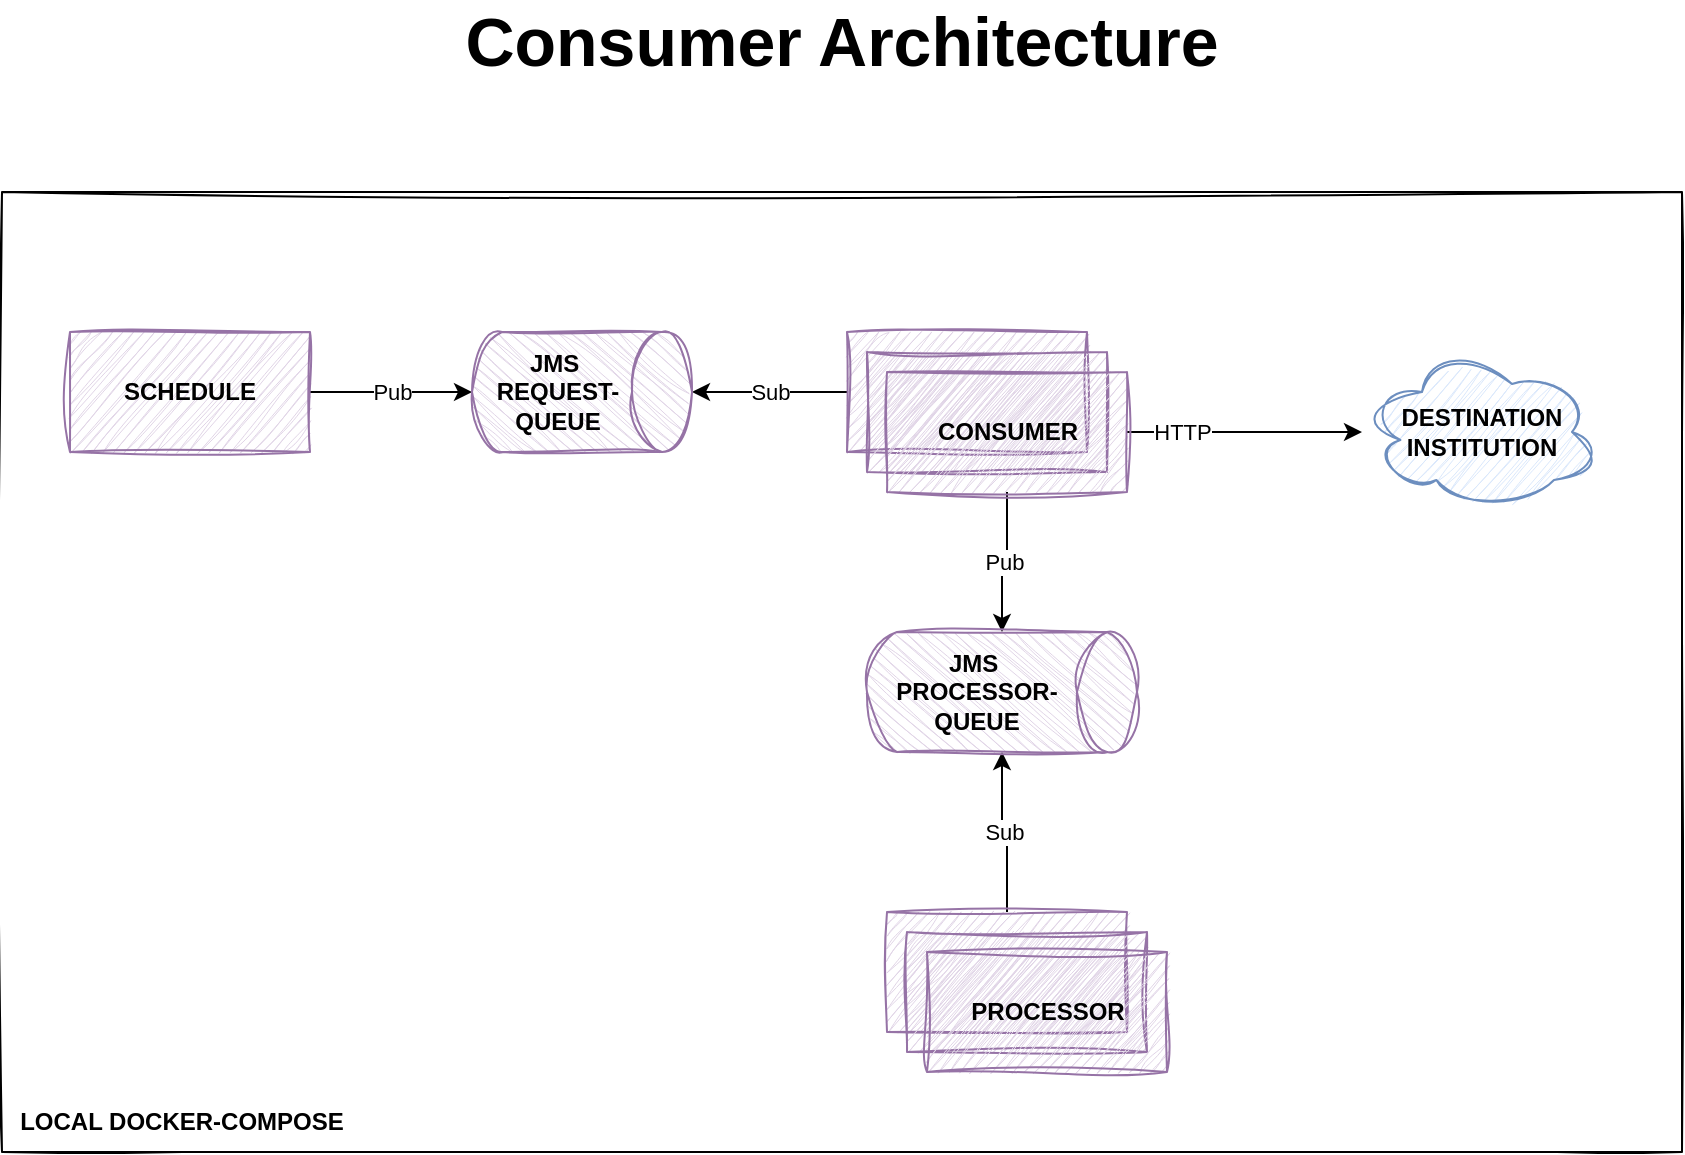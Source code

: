 <mxfile version="21.5.0" type="device" pages="2">
  <diagram name="Solution Diagram" id="KjHruUuFicPjJjsPckbl">
    <mxGraphModel dx="2358" dy="861" grid="1" gridSize="10" guides="1" tooltips="1" connect="1" arrows="1" fold="1" page="1" pageScale="1" pageWidth="827" pageHeight="1169" math="0" shadow="0">
      <root>
        <mxCell id="f6X1YWBZDQnpe002tcbw-0" />
        <mxCell id="f6X1YWBZDQnpe002tcbw-1" parent="f6X1YWBZDQnpe002tcbw-0" />
        <mxCell id="f6X1YWBZDQnpe002tcbw-3" value="" style="rounded=0;whiteSpace=wrap;html=1;sketch=1;curveFitting=1;jiggle=2;" parent="f6X1YWBZDQnpe002tcbw-1" vertex="1">
          <mxGeometry x="40" y="160" width="840" height="480" as="geometry" />
        </mxCell>
        <mxCell id="dtAKmjQFMWXt57mnTUZf-1" value="Pub" style="edgeStyle=orthogonalEdgeStyle;rounded=0;orthogonalLoop=1;jettySize=auto;html=1;" parent="f6X1YWBZDQnpe002tcbw-1" source="f6X1YWBZDQnpe002tcbw-6" target="dtAKmjQFMWXt57mnTUZf-0" edge="1">
          <mxGeometry relative="1" as="geometry" />
        </mxCell>
        <mxCell id="f6X1YWBZDQnpe002tcbw-6" value="SCHEDULE" style="rounded=0;whiteSpace=wrap;html=1;sketch=1;curveFitting=1;jiggle=2;fillColor=#e1d5e7;strokeColor=#9673a6;fontStyle=1" parent="f6X1YWBZDQnpe002tcbw-1" vertex="1">
          <mxGeometry x="74" y="230" width="120" height="60" as="geometry" />
        </mxCell>
        <mxCell id="dtAKmjQFMWXt57mnTUZf-2" value="Sub" style="edgeStyle=orthogonalEdgeStyle;rounded=0;orthogonalLoop=1;jettySize=auto;html=1;exitX=0;exitY=0.5;exitDx=0;exitDy=0;" parent="f6X1YWBZDQnpe002tcbw-1" source="f6X1YWBZDQnpe002tcbw-7" target="dtAKmjQFMWXt57mnTUZf-0" edge="1">
          <mxGeometry relative="1" as="geometry" />
        </mxCell>
        <mxCell id="f6X1YWBZDQnpe002tcbw-7" value="" style="rounded=0;whiteSpace=wrap;html=1;sketch=1;curveFitting=1;jiggle=2;fillColor=#e1d5e7;strokeColor=#9673a6;" parent="f6X1YWBZDQnpe002tcbw-1" vertex="1">
          <mxGeometry x="462.5" y="230" width="120" height="60" as="geometry" />
        </mxCell>
        <mxCell id="f6X1YWBZDQnpe002tcbw-8" value="" style="rounded=0;whiteSpace=wrap;html=1;sketch=1;curveFitting=1;jiggle=2;fillColor=#e1d5e7;strokeColor=#9673a6;" parent="f6X1YWBZDQnpe002tcbw-1" vertex="1">
          <mxGeometry x="472.5" y="240" width="120" height="60" as="geometry" />
        </mxCell>
        <mxCell id="jl0i_Gg1Vf_ELbqKLtZG-1" value="Pub" style="edgeStyle=orthogonalEdgeStyle;rounded=0;orthogonalLoop=1;jettySize=auto;html=1;" parent="f6X1YWBZDQnpe002tcbw-1" source="f6X1YWBZDQnpe002tcbw-19" target="jl0i_Gg1Vf_ELbqKLtZG-0" edge="1">
          <mxGeometry relative="1" as="geometry" />
        </mxCell>
        <mxCell id="jl0i_Gg1Vf_ELbqKLtZG-3" style="edgeStyle=orthogonalEdgeStyle;rounded=0;orthogonalLoop=1;jettySize=auto;html=1;exitX=1;exitY=0.5;exitDx=0;exitDy=0;" parent="f6X1YWBZDQnpe002tcbw-1" source="f6X1YWBZDQnpe002tcbw-19" target="f6X1YWBZDQnpe002tcbw-24" edge="1">
          <mxGeometry relative="1" as="geometry" />
        </mxCell>
        <mxCell id="jl0i_Gg1Vf_ELbqKLtZG-4" value="HTTP" style="edgeLabel;html=1;align=center;verticalAlign=middle;resizable=0;points=[];" parent="jl0i_Gg1Vf_ELbqKLtZG-3" vertex="1" connectable="0">
          <mxGeometry x="-0.324" y="-1" relative="1" as="geometry">
            <mxPoint x="-12" y="-1" as="offset" />
          </mxGeometry>
        </mxCell>
        <mxCell id="f6X1YWBZDQnpe002tcbw-19" value="CONSUMER" style="rounded=0;whiteSpace=wrap;html=1;sketch=1;curveFitting=1;jiggle=2;fillColor=#e1d5e7;strokeColor=#9673a6;fontStyle=1" parent="f6X1YWBZDQnpe002tcbw-1" vertex="1">
          <mxGeometry x="482.5" y="250" width="120" height="60" as="geometry" />
        </mxCell>
        <mxCell id="jl0i_Gg1Vf_ELbqKLtZG-2" value="Sub" style="edgeStyle=orthogonalEdgeStyle;rounded=0;orthogonalLoop=1;jettySize=auto;html=1;entryX=1;entryY=0.5;entryDx=0;entryDy=0;entryPerimeter=0;" parent="f6X1YWBZDQnpe002tcbw-1" source="f6X1YWBZDQnpe002tcbw-23" target="jl0i_Gg1Vf_ELbqKLtZG-0" edge="1">
          <mxGeometry relative="1" as="geometry" />
        </mxCell>
        <mxCell id="f6X1YWBZDQnpe002tcbw-23" value="" style="rounded=0;whiteSpace=wrap;html=1;sketch=1;curveFitting=1;jiggle=2;fillColor=#e1d5e7;strokeColor=#9673a6;fontStyle=1" parent="f6X1YWBZDQnpe002tcbw-1" vertex="1">
          <mxGeometry x="482.5" y="520" width="120" height="60" as="geometry" />
        </mxCell>
        <mxCell id="f6X1YWBZDQnpe002tcbw-24" value="DESTINATION INSTITUTION" style="ellipse;shape=cloud;whiteSpace=wrap;html=1;sketch=1;curveFitting=1;jiggle=2;fillColor=#dae8fc;strokeColor=#6c8ebf;fontStyle=1" parent="f6X1YWBZDQnpe002tcbw-1" vertex="1">
          <mxGeometry x="720" y="240" width="120" height="80" as="geometry" />
        </mxCell>
        <mxCell id="f6X1YWBZDQnpe002tcbw-25" value="&lt;b&gt;&lt;font style=&quot;font-size: 34px;&quot;&gt;Consumer Architecture&lt;/font&gt;&lt;/b&gt;" style="text;html=1;strokeColor=none;fillColor=none;align=center;verticalAlign=middle;whiteSpace=wrap;rounded=0;" parent="f6X1YWBZDQnpe002tcbw-1" vertex="1">
          <mxGeometry x="102.25" y="70" width="715.5" height="30" as="geometry" />
        </mxCell>
        <mxCell id="f6X1YWBZDQnpe002tcbw-35" value="LOCAL DOCKER-COMPOSE" style="text;html=1;strokeColor=none;fillColor=none;align=center;verticalAlign=middle;whiteSpace=wrap;rounded=0;fontStyle=1" parent="f6X1YWBZDQnpe002tcbw-1" vertex="1">
          <mxGeometry x="40" y="610" width="180" height="30" as="geometry" />
        </mxCell>
        <mxCell id="f6X1YWBZDQnpe002tcbw-37" value="" style="rounded=0;whiteSpace=wrap;html=1;sketch=1;curveFitting=1;jiggle=2;fillColor=#e1d5e7;strokeColor=#9673a6;fontStyle=1" parent="f6X1YWBZDQnpe002tcbw-1" vertex="1">
          <mxGeometry x="492.5" y="530" width="120" height="60" as="geometry" />
        </mxCell>
        <mxCell id="f6X1YWBZDQnpe002tcbw-38" value="PROCESSOR" style="rounded=0;whiteSpace=wrap;html=1;sketch=1;curveFitting=1;jiggle=2;fillColor=#e1d5e7;strokeColor=#9673a6;fontStyle=1" parent="f6X1YWBZDQnpe002tcbw-1" vertex="1">
          <mxGeometry x="502.5" y="540" width="120" height="60" as="geometry" />
        </mxCell>
        <mxCell id="dtAKmjQFMWXt57mnTUZf-0" value="JMS&amp;nbsp;&lt;br style=&quot;border-color: var(--border-color);&quot;&gt;REQUEST-QUEUE" style="shape=cylinder3;whiteSpace=wrap;html=1;boundedLbl=1;backgroundOutline=1;size=15;fillColor=#e1d5e7;strokeColor=#9673a6;sketch=1;curveFitting=1;jiggle=2;fontStyle=1;rotation=90;horizontal=0;" parent="f6X1YWBZDQnpe002tcbw-1" vertex="1">
          <mxGeometry x="300" y="205" width="60" height="110" as="geometry" />
        </mxCell>
        <mxCell id="jl0i_Gg1Vf_ELbqKLtZG-0" value="JMS&amp;nbsp;&lt;br&gt;PROCESSOR-QUEUE" style="shape=cylinder3;whiteSpace=wrap;html=1;boundedLbl=1;backgroundOutline=1;size=15;fillColor=#e1d5e7;strokeColor=#9673a6;sketch=1;curveFitting=1;jiggle=2;fontStyle=1;rotation=90;horizontal=0;" parent="f6X1YWBZDQnpe002tcbw-1" vertex="1">
          <mxGeometry x="510" y="342.5" width="60" height="135" as="geometry" />
        </mxCell>
      </root>
    </mxGraphModel>
  </diagram>
  <diagram id="6vaOhAYECKBZPBomuW7R" name="Notes">
    <mxGraphModel dx="2358" dy="861" grid="1" gridSize="10" guides="1" tooltips="1" connect="1" arrows="1" fold="1" page="1" pageScale="1" pageWidth="827" pageHeight="1169" math="0" shadow="0">
      <root>
        <mxCell id="0" />
        <mxCell id="1" parent="0" />
        <mxCell id="wolSSXpiaw09_GYLoabp-1" value="&lt;font style=&quot;font-size: 24px;&quot;&gt;&lt;b&gt;Testes a serem feitos&lt;br&gt;&lt;/b&gt;&lt;br&gt;- Testar uso do Json e Protobuff&lt;br&gt;- Testar HTTP vs gRPC vs Apache Thrift&lt;br&gt;- Testar&amp;nbsp; JMS e Kafka&lt;br&gt;- Verificar se é possível nas aplicações de teste latência de rede&lt;/font&gt;" style="text;html=1;strokeColor=none;fillColor=none;align=left;verticalAlign=middle;whiteSpace=wrap;rounded=0;" vertex="1" parent="1">
          <mxGeometry x="40" y="40" width="760" height="210" as="geometry" />
        </mxCell>
      </root>
    </mxGraphModel>
  </diagram>
</mxfile>

